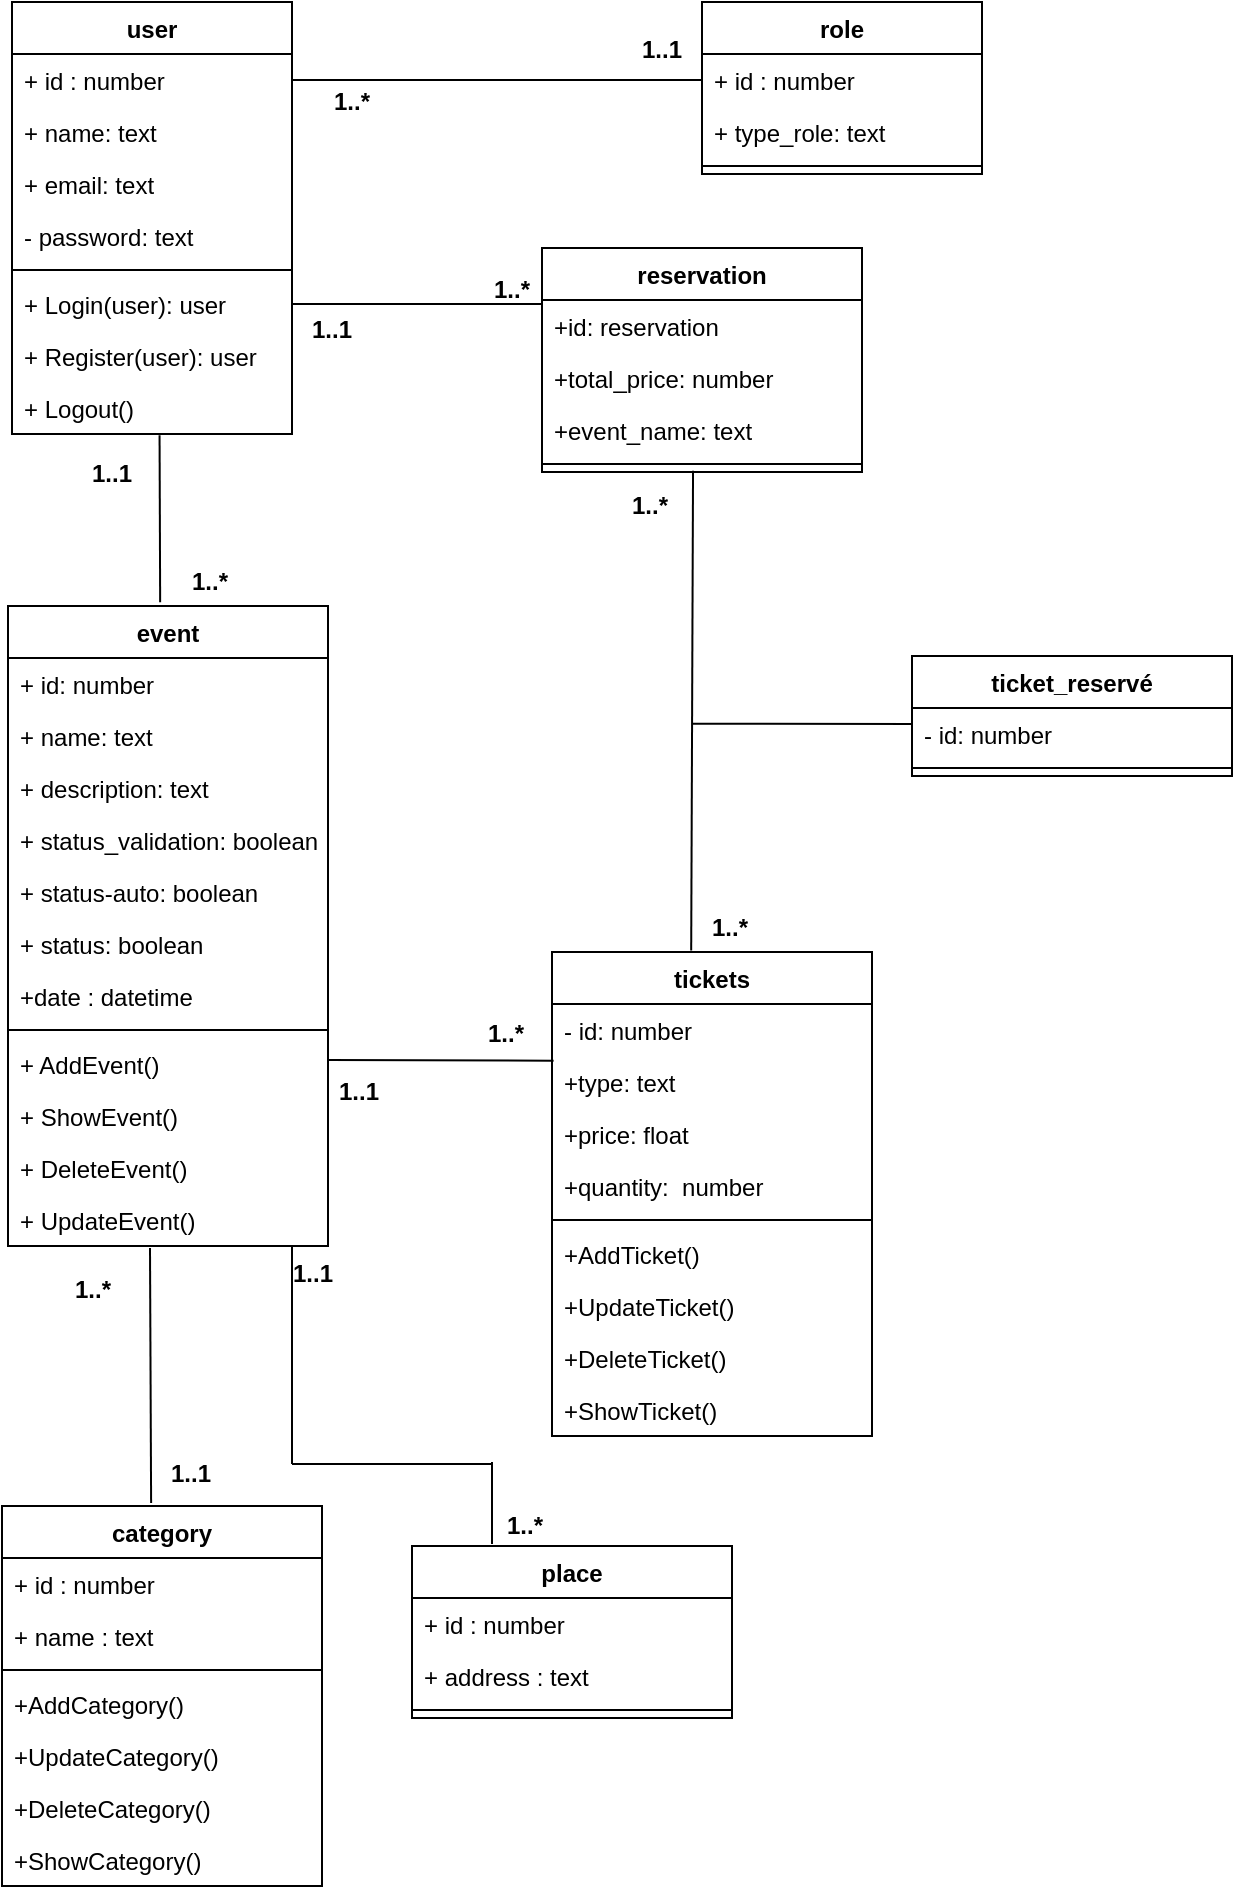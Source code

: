 <mxfile>
    <diagram id="VpF54J5Aavo5qcceC8-9" name="Class Diagram">
        <mxGraphModel dx="1256" dy="762" grid="1" gridSize="10" guides="1" tooltips="1" connect="1" arrows="1" fold="1" page="1" pageScale="1" pageWidth="850" pageHeight="1100" math="0" shadow="0">
            <root>
                <mxCell id="0"/>
                <mxCell id="1" parent="0"/>
                <mxCell id="EwHQG3oBQ-zAKv2Lu92Z-1" value="user" style="swimlane;fontStyle=1;align=center;verticalAlign=top;childLayout=stackLayout;horizontal=1;startSize=26;horizontalStack=0;resizeParent=1;resizeParentMax=0;resizeLast=0;collapsible=1;marginBottom=0;" parent="1" vertex="1">
                    <mxGeometry x="135" y="79" width="140" height="216" as="geometry"/>
                </mxCell>
                <mxCell id="EwHQG3oBQ-zAKv2Lu92Z-2" value="+ id : number" style="text;strokeColor=none;fillColor=none;align=left;verticalAlign=top;spacingLeft=4;spacingRight=4;overflow=hidden;rotatable=0;points=[[0,0.5],[1,0.5]];portConstraint=eastwest;" parent="EwHQG3oBQ-zAKv2Lu92Z-1" vertex="1">
                    <mxGeometry y="26" width="140" height="26" as="geometry"/>
                </mxCell>
                <mxCell id="EwHQG3oBQ-zAKv2Lu92Z-6" value="+ name: text" style="text;strokeColor=none;fillColor=none;align=left;verticalAlign=top;spacingLeft=4;spacingRight=4;overflow=hidden;rotatable=0;points=[[0,0.5],[1,0.5]];portConstraint=eastwest;" parent="EwHQG3oBQ-zAKv2Lu92Z-1" vertex="1">
                    <mxGeometry y="52" width="140" height="26" as="geometry"/>
                </mxCell>
                <mxCell id="EwHQG3oBQ-zAKv2Lu92Z-7" value="+ email: text" style="text;strokeColor=none;fillColor=none;align=left;verticalAlign=top;spacingLeft=4;spacingRight=4;overflow=hidden;rotatable=0;points=[[0,0.5],[1,0.5]];portConstraint=eastwest;" parent="EwHQG3oBQ-zAKv2Lu92Z-1" vertex="1">
                    <mxGeometry y="78" width="140" height="26" as="geometry"/>
                </mxCell>
                <mxCell id="EwHQG3oBQ-zAKv2Lu92Z-8" value="- password: text" style="text;strokeColor=none;fillColor=none;align=left;verticalAlign=top;spacingLeft=4;spacingRight=4;overflow=hidden;rotatable=0;points=[[0,0.5],[1,0.5]];portConstraint=eastwest;" parent="EwHQG3oBQ-zAKv2Lu92Z-1" vertex="1">
                    <mxGeometry y="104" width="140" height="26" as="geometry"/>
                </mxCell>
                <mxCell id="EwHQG3oBQ-zAKv2Lu92Z-3" value="" style="line;strokeWidth=1;fillColor=none;align=left;verticalAlign=middle;spacingTop=-1;spacingLeft=3;spacingRight=3;rotatable=0;labelPosition=right;points=[];portConstraint=eastwest;strokeColor=inherit;" parent="EwHQG3oBQ-zAKv2Lu92Z-1" vertex="1">
                    <mxGeometry y="130" width="140" height="8" as="geometry"/>
                </mxCell>
                <mxCell id="EwHQG3oBQ-zAKv2Lu92Z-4" value="+ Login(user): user" style="text;strokeColor=none;fillColor=none;align=left;verticalAlign=top;spacingLeft=4;spacingRight=4;overflow=hidden;rotatable=0;points=[[0,0.5],[1,0.5]];portConstraint=eastwest;" parent="EwHQG3oBQ-zAKv2Lu92Z-1" vertex="1">
                    <mxGeometry y="138" width="140" height="26" as="geometry"/>
                </mxCell>
                <mxCell id="EwHQG3oBQ-zAKv2Lu92Z-16" value="+ Register(user): user" style="text;strokeColor=none;fillColor=none;align=left;verticalAlign=top;spacingLeft=4;spacingRight=4;overflow=hidden;rotatable=0;points=[[0,0.5],[1,0.5]];portConstraint=eastwest;" parent="EwHQG3oBQ-zAKv2Lu92Z-1" vertex="1">
                    <mxGeometry y="164" width="140" height="26" as="geometry"/>
                </mxCell>
                <mxCell id="32" value="+ Logout()" style="text;strokeColor=none;fillColor=none;align=left;verticalAlign=top;spacingLeft=4;spacingRight=4;overflow=hidden;rotatable=0;points=[[0,0.5],[1,0.5]];portConstraint=eastwest;" vertex="1" parent="EwHQG3oBQ-zAKv2Lu92Z-1">
                    <mxGeometry y="190" width="140" height="26" as="geometry"/>
                </mxCell>
                <mxCell id="EwHQG3oBQ-zAKv2Lu92Z-17" value="role" style="swimlane;fontStyle=1;align=center;verticalAlign=top;childLayout=stackLayout;horizontal=1;startSize=26;horizontalStack=0;resizeParent=1;resizeParentMax=0;resizeLast=0;collapsible=1;marginBottom=0;" parent="1" vertex="1">
                    <mxGeometry x="480" y="79" width="140" height="86" as="geometry"/>
                </mxCell>
                <mxCell id="EwHQG3oBQ-zAKv2Lu92Z-18" value="+ id : number" style="text;strokeColor=none;fillColor=none;align=left;verticalAlign=top;spacingLeft=4;spacingRight=4;overflow=hidden;rotatable=0;points=[[0,0.5],[1,0.5]];portConstraint=eastwest;" parent="EwHQG3oBQ-zAKv2Lu92Z-17" vertex="1">
                    <mxGeometry y="26" width="140" height="26" as="geometry"/>
                </mxCell>
                <mxCell id="EwHQG3oBQ-zAKv2Lu92Z-19" value="+ type_role: text" style="text;strokeColor=none;fillColor=none;align=left;verticalAlign=top;spacingLeft=4;spacingRight=4;overflow=hidden;rotatable=0;points=[[0,0.5],[1,0.5]];portConstraint=eastwest;" parent="EwHQG3oBQ-zAKv2Lu92Z-17" vertex="1">
                    <mxGeometry y="52" width="140" height="26" as="geometry"/>
                </mxCell>
                <mxCell id="EwHQG3oBQ-zAKv2Lu92Z-22" value="" style="line;strokeWidth=1;fillColor=none;align=left;verticalAlign=middle;spacingTop=-1;spacingLeft=3;spacingRight=3;rotatable=0;labelPosition=right;points=[];portConstraint=eastwest;strokeColor=inherit;" parent="EwHQG3oBQ-zAKv2Lu92Z-17" vertex="1">
                    <mxGeometry y="78" width="140" height="8" as="geometry"/>
                </mxCell>
                <mxCell id="EwHQG3oBQ-zAKv2Lu92Z-25" value="event" style="swimlane;fontStyle=1;align=center;verticalAlign=top;childLayout=stackLayout;horizontal=1;startSize=26;horizontalStack=0;resizeParent=1;resizeParentMax=0;resizeLast=0;collapsible=1;marginBottom=0;" parent="1" vertex="1">
                    <mxGeometry x="133" y="381" width="160" height="320" as="geometry"/>
                </mxCell>
                <mxCell id="EwHQG3oBQ-zAKv2Lu92Z-26" value="+ id: number" style="text;strokeColor=none;fillColor=none;align=left;verticalAlign=top;spacingLeft=4;spacingRight=4;overflow=hidden;rotatable=0;points=[[0,0.5],[1,0.5]];portConstraint=eastwest;" parent="EwHQG3oBQ-zAKv2Lu92Z-25" vertex="1">
                    <mxGeometry y="26" width="160" height="26" as="geometry"/>
                </mxCell>
                <mxCell id="EwHQG3oBQ-zAKv2Lu92Z-31" value="+ name: text" style="text;strokeColor=none;fillColor=none;align=left;verticalAlign=top;spacingLeft=4;spacingRight=4;overflow=hidden;rotatable=0;points=[[0,0.5],[1,0.5]];portConstraint=eastwest;" parent="EwHQG3oBQ-zAKv2Lu92Z-25" vertex="1">
                    <mxGeometry y="52" width="160" height="26" as="geometry"/>
                </mxCell>
                <mxCell id="EwHQG3oBQ-zAKv2Lu92Z-33" value="+ description: text" style="text;strokeColor=none;fillColor=none;align=left;verticalAlign=top;spacingLeft=4;spacingRight=4;overflow=hidden;rotatable=0;points=[[0,0.5],[1,0.5]];portConstraint=eastwest;" parent="EwHQG3oBQ-zAKv2Lu92Z-25" vertex="1">
                    <mxGeometry y="78" width="160" height="26" as="geometry"/>
                </mxCell>
                <mxCell id="EwHQG3oBQ-zAKv2Lu92Z-34" value="+ status_validation: boolean" style="text;strokeColor=none;fillColor=none;align=left;verticalAlign=top;spacingLeft=4;spacingRight=4;overflow=hidden;rotatable=0;points=[[0,0.5],[1,0.5]];portConstraint=eastwest;" parent="EwHQG3oBQ-zAKv2Lu92Z-25" vertex="1">
                    <mxGeometry y="104" width="160" height="26" as="geometry"/>
                </mxCell>
                <mxCell id="30" value="+ status-auto: boolean" style="text;strokeColor=none;fillColor=none;align=left;verticalAlign=top;spacingLeft=4;spacingRight=4;overflow=hidden;rotatable=0;points=[[0,0.5],[1,0.5]];portConstraint=eastwest;" vertex="1" parent="EwHQG3oBQ-zAKv2Lu92Z-25">
                    <mxGeometry y="130" width="160" height="26" as="geometry"/>
                </mxCell>
                <mxCell id="43" value="+ status: boolean" style="text;strokeColor=none;fillColor=none;align=left;verticalAlign=top;spacingLeft=4;spacingRight=4;overflow=hidden;rotatable=0;points=[[0,0.5],[1,0.5]];portConstraint=eastwest;" vertex="1" parent="EwHQG3oBQ-zAKv2Lu92Z-25">
                    <mxGeometry y="156" width="160" height="26" as="geometry"/>
                </mxCell>
                <mxCell id="EwHQG3oBQ-zAKv2Lu92Z-37" value="+date : datetime" style="text;strokeColor=none;fillColor=none;align=left;verticalAlign=top;spacingLeft=4;spacingRight=4;overflow=hidden;rotatable=0;points=[[0,0.5],[1,0.5]];portConstraint=eastwest;" parent="EwHQG3oBQ-zAKv2Lu92Z-25" vertex="1">
                    <mxGeometry y="182" width="160" height="26" as="geometry"/>
                </mxCell>
                <mxCell id="EwHQG3oBQ-zAKv2Lu92Z-27" value="" style="line;strokeWidth=1;fillColor=none;align=left;verticalAlign=middle;spacingTop=-1;spacingLeft=3;spacingRight=3;rotatable=0;labelPosition=right;points=[];portConstraint=eastwest;strokeColor=inherit;" parent="EwHQG3oBQ-zAKv2Lu92Z-25" vertex="1">
                    <mxGeometry y="208" width="160" height="8" as="geometry"/>
                </mxCell>
                <mxCell id="EwHQG3oBQ-zAKv2Lu92Z-28" value="+ AddEvent()" style="text;strokeColor=none;fillColor=none;align=left;verticalAlign=top;spacingLeft=4;spacingRight=4;overflow=hidden;rotatable=0;points=[[0,0.5],[1,0.5]];portConstraint=eastwest;" parent="EwHQG3oBQ-zAKv2Lu92Z-25" vertex="1">
                    <mxGeometry y="216" width="160" height="26" as="geometry"/>
                </mxCell>
                <mxCell id="EwHQG3oBQ-zAKv2Lu92Z-38" value="+ ShowEvent()" style="text;strokeColor=none;fillColor=none;align=left;verticalAlign=top;spacingLeft=4;spacingRight=4;overflow=hidden;rotatable=0;points=[[0,0.5],[1,0.5]];portConstraint=eastwest;" parent="EwHQG3oBQ-zAKv2Lu92Z-25" vertex="1">
                    <mxGeometry y="242" width="160" height="26" as="geometry"/>
                </mxCell>
                <mxCell id="EwHQG3oBQ-zAKv2Lu92Z-39" value="+ DeleteEvent()" style="text;strokeColor=none;fillColor=none;align=left;verticalAlign=top;spacingLeft=4;spacingRight=4;overflow=hidden;rotatable=0;points=[[0,0.5],[1,0.5]];portConstraint=eastwest;" parent="EwHQG3oBQ-zAKv2Lu92Z-25" vertex="1">
                    <mxGeometry y="268" width="160" height="26" as="geometry"/>
                </mxCell>
                <mxCell id="EwHQG3oBQ-zAKv2Lu92Z-40" value="+ UpdateEvent()" style="text;strokeColor=none;fillColor=none;align=left;verticalAlign=top;spacingLeft=4;spacingRight=4;overflow=hidden;rotatable=0;points=[[0,0.5],[1,0.5]];portConstraint=eastwest;" parent="EwHQG3oBQ-zAKv2Lu92Z-25" vertex="1">
                    <mxGeometry y="294" width="160" height="26" as="geometry"/>
                </mxCell>
                <mxCell id="EwHQG3oBQ-zAKv2Lu92Z-41" value="ticket_reservé" style="swimlane;fontStyle=1;align=center;verticalAlign=top;childLayout=stackLayout;horizontal=1;startSize=26;horizontalStack=0;resizeParent=1;resizeParentMax=0;resizeLast=0;collapsible=1;marginBottom=0;" parent="1" vertex="1">
                    <mxGeometry x="585" y="406" width="160" height="60" as="geometry"/>
                </mxCell>
                <mxCell id="EwHQG3oBQ-zAKv2Lu92Z-42" value="- id: number" style="text;strokeColor=none;fillColor=none;align=left;verticalAlign=top;spacingLeft=4;spacingRight=4;overflow=hidden;rotatable=0;points=[[0,0.5],[1,0.5]];portConstraint=eastwest;" parent="EwHQG3oBQ-zAKv2Lu92Z-41" vertex="1">
                    <mxGeometry y="26" width="160" height="26" as="geometry"/>
                </mxCell>
                <mxCell id="28" value="" style="endArrow=none;html=1;exitX=1;exitY=0.5;exitDx=0;exitDy=0;" edge="1" parent="EwHQG3oBQ-zAKv2Lu92Z-41">
                    <mxGeometry width="50" height="50" relative="1" as="geometry">
                        <mxPoint x="-110" y="33.82" as="sourcePoint"/>
                        <mxPoint y="34" as="targetPoint"/>
                    </mxGeometry>
                </mxCell>
                <mxCell id="EwHQG3oBQ-zAKv2Lu92Z-43" value="" style="line;strokeWidth=1;fillColor=none;align=left;verticalAlign=middle;spacingTop=-1;spacingLeft=3;spacingRight=3;rotatable=0;labelPosition=right;points=[];portConstraint=eastwest;strokeColor=inherit;" parent="EwHQG3oBQ-zAKv2Lu92Z-41" vertex="1">
                    <mxGeometry y="52" width="160" height="8" as="geometry"/>
                </mxCell>
                <mxCell id="EwHQG3oBQ-zAKv2Lu92Z-59" value="" style="endArrow=none;html=1;exitX=0.363;exitY=-0.007;exitDx=0;exitDy=0;exitPerimeter=0;entryX=0.527;entryY=1.026;entryDx=0;entryDy=0;entryPerimeter=0;" parent="1" edge="1" target="32">
                    <mxGeometry width="50" height="50" relative="1" as="geometry">
                        <mxPoint x="209.08" y="379.124" as="sourcePoint"/>
                        <mxPoint x="209" y="299" as="targetPoint"/>
                    </mxGeometry>
                </mxCell>
                <mxCell id="EwHQG3oBQ-zAKv2Lu92Z-60" value="" style="endArrow=none;html=1;exitX=1;exitY=0.5;exitDx=0;exitDy=0;entryX=0;entryY=0.5;entryDx=0;entryDy=0;" parent="1" source="EwHQG3oBQ-zAKv2Lu92Z-2" target="EwHQG3oBQ-zAKv2Lu92Z-18" edge="1">
                    <mxGeometry width="50" height="50" relative="1" as="geometry">
                        <mxPoint x="345" y="169" as="sourcePoint"/>
                        <mxPoint x="395" y="119" as="targetPoint"/>
                    </mxGeometry>
                </mxCell>
                <mxCell id="EwHQG3oBQ-zAKv2Lu92Z-63" value="category" style="swimlane;fontStyle=1;align=center;verticalAlign=top;childLayout=stackLayout;horizontal=1;startSize=26;horizontalStack=0;resizeParent=1;resizeParentMax=0;resizeLast=0;collapsible=1;marginBottom=0;" parent="1" vertex="1">
                    <mxGeometry x="130" y="831" width="160" height="190" as="geometry"/>
                </mxCell>
                <mxCell id="EwHQG3oBQ-zAKv2Lu92Z-64" value="+ id : number" style="text;strokeColor=none;fillColor=none;align=left;verticalAlign=top;spacingLeft=4;spacingRight=4;overflow=hidden;rotatable=0;points=[[0,0.5],[1,0.5]];portConstraint=eastwest;" parent="EwHQG3oBQ-zAKv2Lu92Z-63" vertex="1">
                    <mxGeometry y="26" width="160" height="26" as="geometry"/>
                </mxCell>
                <mxCell id="EwHQG3oBQ-zAKv2Lu92Z-67" value="+ name : text" style="text;strokeColor=none;fillColor=none;align=left;verticalAlign=top;spacingLeft=4;spacingRight=4;overflow=hidden;rotatable=0;points=[[0,0.5],[1,0.5]];portConstraint=eastwest;" parent="EwHQG3oBQ-zAKv2Lu92Z-63" vertex="1">
                    <mxGeometry y="52" width="160" height="26" as="geometry"/>
                </mxCell>
                <mxCell id="EwHQG3oBQ-zAKv2Lu92Z-65" value="" style="line;strokeWidth=1;fillColor=none;align=left;verticalAlign=middle;spacingTop=-1;spacingLeft=3;spacingRight=3;rotatable=0;labelPosition=right;points=[];portConstraint=eastwest;strokeColor=inherit;" parent="EwHQG3oBQ-zAKv2Lu92Z-63" vertex="1">
                    <mxGeometry y="78" width="160" height="8" as="geometry"/>
                </mxCell>
                <mxCell id="EwHQG3oBQ-zAKv2Lu92Z-66" value="+AddCategory()" style="text;strokeColor=none;fillColor=none;align=left;verticalAlign=top;spacingLeft=4;spacingRight=4;overflow=hidden;rotatable=0;points=[[0,0.5],[1,0.5]];portConstraint=eastwest;" parent="EwHQG3oBQ-zAKv2Lu92Z-63" vertex="1">
                    <mxGeometry y="86" width="160" height="26" as="geometry"/>
                </mxCell>
                <mxCell id="EwHQG3oBQ-zAKv2Lu92Z-75" value="+UpdateCategory()" style="text;strokeColor=none;fillColor=none;align=left;verticalAlign=top;spacingLeft=4;spacingRight=4;overflow=hidden;rotatable=0;points=[[0,0.5],[1,0.5]];portConstraint=eastwest;" parent="EwHQG3oBQ-zAKv2Lu92Z-63" vertex="1">
                    <mxGeometry y="112" width="160" height="26" as="geometry"/>
                </mxCell>
                <mxCell id="EwHQG3oBQ-zAKv2Lu92Z-76" value="+DeleteCategory()" style="text;strokeColor=none;fillColor=none;align=left;verticalAlign=top;spacingLeft=4;spacingRight=4;overflow=hidden;rotatable=0;points=[[0,0.5],[1,0.5]];portConstraint=eastwest;" parent="EwHQG3oBQ-zAKv2Lu92Z-63" vertex="1">
                    <mxGeometry y="138" width="160" height="26" as="geometry"/>
                </mxCell>
                <mxCell id="EwHQG3oBQ-zAKv2Lu92Z-77" value="+ShowCategory()" style="text;strokeColor=none;fillColor=none;align=left;verticalAlign=top;spacingLeft=4;spacingRight=4;overflow=hidden;rotatable=0;points=[[0,0.5],[1,0.5]];portConstraint=eastwest;" parent="EwHQG3oBQ-zAKv2Lu92Z-63" vertex="1">
                    <mxGeometry y="164" width="160" height="26" as="geometry"/>
                </mxCell>
                <mxCell id="EwHQG3oBQ-zAKv2Lu92Z-68" value="place" style="swimlane;fontStyle=1;align=center;verticalAlign=top;childLayout=stackLayout;horizontal=1;startSize=26;horizontalStack=0;resizeParent=1;resizeParentMax=0;resizeLast=0;collapsible=1;marginBottom=0;" parent="1" vertex="1">
                    <mxGeometry x="335" y="851" width="160" height="86" as="geometry"/>
                </mxCell>
                <mxCell id="EwHQG3oBQ-zAKv2Lu92Z-69" value="+ id : number" style="text;strokeColor=none;fillColor=none;align=left;verticalAlign=top;spacingLeft=4;spacingRight=4;overflow=hidden;rotatable=0;points=[[0,0.5],[1,0.5]];portConstraint=eastwest;" parent="EwHQG3oBQ-zAKv2Lu92Z-68" vertex="1">
                    <mxGeometry y="26" width="160" height="26" as="geometry"/>
                </mxCell>
                <mxCell id="EwHQG3oBQ-zAKv2Lu92Z-70" value="+ address : text" style="text;strokeColor=none;fillColor=none;align=left;verticalAlign=top;spacingLeft=4;spacingRight=4;overflow=hidden;rotatable=0;points=[[0,0.5],[1,0.5]];portConstraint=eastwest;" parent="EwHQG3oBQ-zAKv2Lu92Z-68" vertex="1">
                    <mxGeometry y="52" width="160" height="26" as="geometry"/>
                </mxCell>
                <mxCell id="EwHQG3oBQ-zAKv2Lu92Z-71" value="" style="line;strokeWidth=1;fillColor=none;align=left;verticalAlign=middle;spacingTop=-1;spacingLeft=3;spacingRight=3;rotatable=0;labelPosition=right;points=[];portConstraint=eastwest;strokeColor=inherit;" parent="EwHQG3oBQ-zAKv2Lu92Z-68" vertex="1">
                    <mxGeometry y="78" width="160" height="8" as="geometry"/>
                </mxCell>
                <mxCell id="EwHQG3oBQ-zAKv2Lu92Z-74" value="" style="endArrow=none;html=1;exitX=0.466;exitY=-0.008;exitDx=0;exitDy=0;exitPerimeter=0;" parent="1" edge="1">
                    <mxGeometry width="50" height="50" relative="1" as="geometry">
                        <mxPoint x="204.56" y="829.48" as="sourcePoint"/>
                        <mxPoint x="204" y="702" as="targetPoint"/>
                    </mxGeometry>
                </mxCell>
                <mxCell id="EwHQG3oBQ-zAKv2Lu92Z-78" value="reservation" style="swimlane;fontStyle=1;align=center;verticalAlign=top;childLayout=stackLayout;horizontal=1;startSize=26;horizontalStack=0;resizeParent=1;resizeParentMax=0;resizeLast=0;collapsible=1;marginBottom=0;" parent="1" vertex="1">
                    <mxGeometry x="400" y="202" width="160" height="112" as="geometry"/>
                </mxCell>
                <mxCell id="EwHQG3oBQ-zAKv2Lu92Z-79" value="+id: reservation" style="text;strokeColor=none;fillColor=none;align=left;verticalAlign=top;spacingLeft=4;spacingRight=4;overflow=hidden;rotatable=0;points=[[0,0.5],[1,0.5]];portConstraint=eastwest;" parent="EwHQG3oBQ-zAKv2Lu92Z-78" vertex="1">
                    <mxGeometry y="26" width="160" height="26" as="geometry"/>
                </mxCell>
                <mxCell id="18" value="+total_price: number" style="text;strokeColor=none;fillColor=none;align=left;verticalAlign=top;spacingLeft=4;spacingRight=4;overflow=hidden;rotatable=0;points=[[0,0.5],[1,0.5]];portConstraint=eastwest;" vertex="1" parent="EwHQG3oBQ-zAKv2Lu92Z-78">
                    <mxGeometry y="52" width="160" height="26" as="geometry"/>
                </mxCell>
                <mxCell id="20" value="+event_name: text" style="text;strokeColor=none;fillColor=none;align=left;verticalAlign=top;spacingLeft=4;spacingRight=4;overflow=hidden;rotatable=0;points=[[0,0.5],[1,0.5]];portConstraint=eastwest;" vertex="1" parent="EwHQG3oBQ-zAKv2Lu92Z-78">
                    <mxGeometry y="78" width="160" height="26" as="geometry"/>
                </mxCell>
                <mxCell id="EwHQG3oBQ-zAKv2Lu92Z-80" value="" style="line;strokeWidth=1;fillColor=none;align=left;verticalAlign=middle;spacingTop=-1;spacingLeft=3;spacingRight=3;rotatable=0;labelPosition=right;points=[];portConstraint=eastwest;strokeColor=inherit;" parent="EwHQG3oBQ-zAKv2Lu92Z-78" vertex="1">
                    <mxGeometry y="104" width="160" height="8" as="geometry"/>
                </mxCell>
                <mxCell id="11" value="1..1" style="text;align=center;fontStyle=1;verticalAlign=middle;spacingLeft=3;spacingRight=3;strokeColor=none;rotatable=0;points=[[0,0.5],[1,0.5]];portConstraint=eastwest;" vertex="1" parent="1">
                    <mxGeometry x="420" y="89" width="80" height="26" as="geometry"/>
                </mxCell>
                <mxCell id="12" value="1..*" style="text;align=center;fontStyle=1;verticalAlign=middle;spacingLeft=3;spacingRight=3;strokeColor=none;rotatable=0;points=[[0,0.5],[1,0.5]];portConstraint=eastwest;" vertex="1" parent="1">
                    <mxGeometry x="265" y="115" width="80" height="26" as="geometry"/>
                </mxCell>
                <mxCell id="13" value="1..*" style="text;align=center;fontStyle=1;verticalAlign=middle;spacingLeft=3;spacingRight=3;strokeColor=none;rotatable=0;points=[[0,0.5],[1,0.5]];portConstraint=eastwest;" vertex="1" parent="1">
                    <mxGeometry x="194" y="355" width="80" height="26" as="geometry"/>
                </mxCell>
                <mxCell id="14" value="1..1" style="text;align=center;fontStyle=1;verticalAlign=middle;spacingLeft=3;spacingRight=3;strokeColor=none;rotatable=0;points=[[0,0.5],[1,0.5]];portConstraint=eastwest;" vertex="1" parent="1">
                    <mxGeometry x="145" y="301" width="80" height="26" as="geometry"/>
                </mxCell>
                <mxCell id="15" value="" style="endArrow=none;html=1;entryX=1;entryY=0.5;entryDx=0;entryDy=0;exitX=0;exitY=0.25;exitDx=0;exitDy=0;" edge="1" parent="1" source="EwHQG3oBQ-zAKv2Lu92Z-78" target="EwHQG3oBQ-zAKv2Lu92Z-4">
                    <mxGeometry width="50" height="50" relative="1" as="geometry">
                        <mxPoint x="395" y="229" as="sourcePoint"/>
                        <mxPoint x="295.02" y="219.002" as="targetPoint"/>
                    </mxGeometry>
                </mxCell>
                <mxCell id="16" value="1..*" style="text;align=center;fontStyle=1;verticalAlign=middle;spacingLeft=3;spacingRight=3;strokeColor=none;rotatable=0;points=[[0,0.5],[1,0.5]];portConstraint=eastwest;" vertex="1" parent="1">
                    <mxGeometry x="345" y="209" width="80" height="26" as="geometry"/>
                </mxCell>
                <mxCell id="17" value="1..1" style="text;align=center;fontStyle=1;verticalAlign=middle;spacingLeft=3;spacingRight=3;strokeColor=none;rotatable=0;points=[[0,0.5],[1,0.5]];portConstraint=eastwest;" vertex="1" parent="1">
                    <mxGeometry x="255" y="229" width="80" height="26" as="geometry"/>
                </mxCell>
                <mxCell id="EwHQG3oBQ-zAKv2Lu92Z-50" value="tickets" style="swimlane;fontStyle=1;align=center;verticalAlign=top;childLayout=stackLayout;horizontal=1;startSize=26;horizontalStack=0;resizeParent=1;resizeParentMax=0;resizeLast=0;collapsible=1;marginBottom=0;" parent="1" vertex="1">
                    <mxGeometry x="405" y="554" width="160" height="242" as="geometry"/>
                </mxCell>
                <mxCell id="EwHQG3oBQ-zAKv2Lu92Z-51" value="- id: number" style="text;strokeColor=none;fillColor=none;align=left;verticalAlign=top;spacingLeft=4;spacingRight=4;overflow=hidden;rotatable=0;points=[[0,0.5],[1,0.5]];portConstraint=eastwest;" parent="EwHQG3oBQ-zAKv2Lu92Z-50" vertex="1">
                    <mxGeometry y="26" width="160" height="26" as="geometry"/>
                </mxCell>
                <mxCell id="EwHQG3oBQ-zAKv2Lu92Z-52" value="+type: text" style="text;strokeColor=none;fillColor=none;align=left;verticalAlign=top;spacingLeft=4;spacingRight=4;overflow=hidden;rotatable=0;points=[[0,0.5],[1,0.5]];portConstraint=eastwest;" parent="EwHQG3oBQ-zAKv2Lu92Z-50" vertex="1">
                    <mxGeometry y="52" width="160" height="26" as="geometry"/>
                </mxCell>
                <mxCell id="EwHQG3oBQ-zAKv2Lu92Z-57" value="+price: float" style="text;strokeColor=none;fillColor=none;align=left;verticalAlign=top;spacingLeft=4;spacingRight=4;overflow=hidden;rotatable=0;points=[[0,0.5],[1,0.5]];portConstraint=eastwest;" parent="EwHQG3oBQ-zAKv2Lu92Z-50" vertex="1">
                    <mxGeometry y="78" width="160" height="26" as="geometry"/>
                </mxCell>
                <mxCell id="3" value="+quantity:  number" style="text;strokeColor=none;fillColor=none;align=left;verticalAlign=top;spacingLeft=4;spacingRight=4;overflow=hidden;rotatable=0;points=[[0,0.5],[1,0.5]];portConstraint=eastwest;" vertex="1" parent="EwHQG3oBQ-zAKv2Lu92Z-50">
                    <mxGeometry y="104" width="160" height="26" as="geometry"/>
                </mxCell>
                <mxCell id="EwHQG3oBQ-zAKv2Lu92Z-53" value="" style="line;strokeWidth=1;fillColor=none;align=left;verticalAlign=middle;spacingTop=-1;spacingLeft=3;spacingRight=3;rotatable=0;labelPosition=right;points=[];portConstraint=eastwest;strokeColor=inherit;fontStyle=1" parent="EwHQG3oBQ-zAKv2Lu92Z-50" vertex="1">
                    <mxGeometry y="130" width="160" height="8" as="geometry"/>
                </mxCell>
                <mxCell id="35" value="+AddTicket()" style="text;strokeColor=none;fillColor=none;align=left;verticalAlign=top;spacingLeft=4;spacingRight=4;overflow=hidden;rotatable=0;points=[[0,0.5],[1,0.5]];portConstraint=eastwest;" vertex="1" parent="EwHQG3oBQ-zAKv2Lu92Z-50">
                    <mxGeometry y="138" width="160" height="26" as="geometry"/>
                </mxCell>
                <mxCell id="36" value="+UpdateTicket()" style="text;strokeColor=none;fillColor=none;align=left;verticalAlign=top;spacingLeft=4;spacingRight=4;overflow=hidden;rotatable=0;points=[[0,0.5],[1,0.5]];portConstraint=eastwest;" vertex="1" parent="EwHQG3oBQ-zAKv2Lu92Z-50">
                    <mxGeometry y="164" width="160" height="26" as="geometry"/>
                </mxCell>
                <mxCell id="37" value="+DeleteTicket()" style="text;strokeColor=none;fillColor=none;align=left;verticalAlign=top;spacingLeft=4;spacingRight=4;overflow=hidden;rotatable=0;points=[[0,0.5],[1,0.5]];portConstraint=eastwest;" vertex="1" parent="EwHQG3oBQ-zAKv2Lu92Z-50">
                    <mxGeometry y="190" width="160" height="26" as="geometry"/>
                </mxCell>
                <mxCell id="38" value="+ShowTicket()" style="text;strokeColor=none;fillColor=none;align=left;verticalAlign=top;spacingLeft=4;spacingRight=4;overflow=hidden;rotatable=0;points=[[0,0.5],[1,0.5]];portConstraint=eastwest;" vertex="1" parent="EwHQG3oBQ-zAKv2Lu92Z-50">
                    <mxGeometry y="216" width="160" height="26" as="geometry"/>
                </mxCell>
                <mxCell id="8" value="" style="endArrow=none;html=1;exitX=0.25;exitY=-0.077;exitDx=0;exitDy=0;exitPerimeter=0;entryX=0.005;entryY=0.09;entryDx=0;entryDy=0;entryPerimeter=0;" edge="1" parent="1" source="10" target="EwHQG3oBQ-zAKv2Lu92Z-52">
                    <mxGeometry width="50" height="50" relative="1" as="geometry">
                        <mxPoint x="325.0" y="635.464" as="sourcePoint"/>
                        <mxPoint x="475" y="606" as="targetPoint"/>
                    </mxGeometry>
                </mxCell>
                <mxCell id="9" value="1..*" style="text;align=center;fontStyle=1;verticalAlign=middle;spacingLeft=3;spacingRight=3;strokeColor=none;rotatable=0;points=[[0,0.5],[1,0.5]];portConstraint=eastwest;" vertex="1" parent="1">
                    <mxGeometry x="342" y="581" width="80" height="26" as="geometry"/>
                </mxCell>
                <mxCell id="10" value="1..1" style="text;align=center;fontStyle=1;verticalAlign=middle;spacingLeft=3;spacingRight=3;strokeColor=none;rotatable=0;points=[[0,0.5],[1,0.5]];portConstraint=eastwest;" vertex="1" parent="1">
                    <mxGeometry x="278" y="610" width="61" height="26" as="geometry"/>
                </mxCell>
                <mxCell id="24" value="" style="endArrow=none;html=1;entryX=0.472;entryY=0.915;entryDx=0;entryDy=0;entryPerimeter=0;exitX=0.435;exitY=-0.003;exitDx=0;exitDy=0;exitPerimeter=0;" edge="1" parent="1" source="EwHQG3oBQ-zAKv2Lu92Z-50" target="EwHQG3oBQ-zAKv2Lu92Z-80">
                    <mxGeometry width="50" height="50" relative="1" as="geometry">
                        <mxPoint x="473" y="409" as="sourcePoint"/>
                        <mxPoint x="475" y="319" as="targetPoint"/>
                    </mxGeometry>
                </mxCell>
                <mxCell id="27" value="1..*" style="text;align=center;fontStyle=1;verticalAlign=middle;spacingLeft=3;spacingRight=3;strokeColor=none;rotatable=0;points=[[0,0.5],[1,0.5]];portConstraint=eastwest;" vertex="1" parent="1">
                    <mxGeometry x="414" y="317" width="80" height="26" as="geometry"/>
                </mxCell>
                <mxCell id="29" value="1..*" style="text;align=center;fontStyle=1;verticalAlign=middle;spacingLeft=3;spacingRight=3;strokeColor=none;rotatable=0;points=[[0,0.5],[1,0.5]];portConstraint=eastwest;" vertex="1" parent="1">
                    <mxGeometry x="454" y="528" width="80" height="26" as="geometry"/>
                </mxCell>
                <mxCell id="39" value="" style="endArrow=none;html=1;" edge="1" parent="1">
                    <mxGeometry width="50" height="50" relative="1" as="geometry">
                        <mxPoint x="275" y="810" as="sourcePoint"/>
                        <mxPoint x="275" y="701" as="targetPoint"/>
                    </mxGeometry>
                </mxCell>
                <mxCell id="40" value="" style="endArrow=none;html=1;" edge="1" parent="1">
                    <mxGeometry width="50" height="50" relative="1" as="geometry">
                        <mxPoint x="375" y="810" as="sourcePoint"/>
                        <mxPoint x="275" y="810" as="targetPoint"/>
                    </mxGeometry>
                </mxCell>
                <mxCell id="41" value="" style="endArrow=none;html=1;" edge="1" parent="1">
                    <mxGeometry width="50" height="50" relative="1" as="geometry">
                        <mxPoint x="375" y="850" as="sourcePoint"/>
                        <mxPoint x="375" y="809" as="targetPoint"/>
                    </mxGeometry>
                </mxCell>
                <mxCell id="44" value="1..*" style="text;align=center;fontStyle=1;verticalAlign=middle;spacingLeft=3;spacingRight=3;strokeColor=none;rotatable=0;points=[[0,0.5],[1,0.5]];portConstraint=eastwest;" vertex="1" parent="1">
                    <mxGeometry x="145" y="709" width="61" height="26" as="geometry"/>
                </mxCell>
                <mxCell id="45" value="1..1" style="text;align=center;fontStyle=1;verticalAlign=middle;spacingLeft=3;spacingRight=3;strokeColor=none;rotatable=0;points=[[0,0.5],[1,0.5]];portConstraint=eastwest;" vertex="1" parent="1">
                    <mxGeometry x="194" y="801" width="61" height="26" as="geometry"/>
                </mxCell>
                <mxCell id="47" value="1..*" style="text;align=center;fontStyle=1;verticalAlign=middle;spacingLeft=3;spacingRight=3;strokeColor=none;rotatable=0;points=[[0,0.5],[1,0.5]];portConstraint=eastwest;" vertex="1" parent="1">
                    <mxGeometry x="361" y="827" width="61" height="26" as="geometry"/>
                </mxCell>
                <mxCell id="48" value="1..1" style="text;align=center;fontStyle=1;verticalAlign=middle;spacingLeft=3;spacingRight=3;strokeColor=none;rotatable=0;points=[[0,0.5],[1,0.5]];portConstraint=eastwest;" vertex="1" parent="1">
                    <mxGeometry x="255" y="701" width="61" height="26" as="geometry"/>
                </mxCell>
            </root>
        </mxGraphModel>
    </diagram>
    <diagram id="XQHi1Loipg2IVpIeasyf" name="Use Case diagram">
        <mxGraphModel dx="1063" dy="645" grid="1" gridSize="10" guides="1" tooltips="1" connect="1" arrows="1" fold="1" page="1" pageScale="1" pageWidth="850" pageHeight="1100" math="0" shadow="0">
            <root>
                <mxCell id="0"/>
                <mxCell id="1" parent="0"/>
                <mxCell id="yYKdTcPuOQ__xJRFX58y-1" value="Evento" style="shape=umlFrame;whiteSpace=wrap;html=1;" vertex="1" parent="1">
                    <mxGeometry x="175" y="50" width="500" height="1040" as="geometry"/>
                </mxCell>
                <mxCell id="yYKdTcPuOQ__xJRFX58y-2" value="Creation de compte" style="ellipse;whiteSpace=wrap;html=1;" vertex="1" parent="1">
                    <mxGeometry x="260" y="50" width="140" height="40" as="geometry"/>
                </mxCell>
                <mxCell id="yYKdTcPuOQ__xJRFX58y-3" value="Consulter les evenements disponible" style="ellipse;whiteSpace=wrap;html=1;" vertex="1" parent="1">
                    <mxGeometry x="260" y="100" width="140" height="40" as="geometry"/>
                </mxCell>
                <mxCell id="yYKdTcPuOQ__xJRFX58y-4" value="Filtrer les evenements par catégorie" style="ellipse;whiteSpace=wrap;html=1;" vertex="1" parent="1">
                    <mxGeometry x="262" y="146" width="140" height="40" as="geometry"/>
                </mxCell>
                <mxCell id="yYKdTcPuOQ__xJRFX58y-5" value="Faire des recherche par titre" style="ellipse;whiteSpace=wrap;html=1;" vertex="1" parent="1">
                    <mxGeometry x="261" y="188" width="140" height="50" as="geometry"/>
                </mxCell>
                <mxCell id="yYKdTcPuOQ__xJRFX58y-6" value="Voir les details d'un evenement" style="ellipse;whiteSpace=wrap;html=1;" vertex="1" parent="1">
                    <mxGeometry x="260" y="245" width="140" height="40" as="geometry"/>
                </mxCell>
                <mxCell id="yYKdTcPuOQ__xJRFX58y-7" value="Reserver une place pour l'evenement" style="ellipse;whiteSpace=wrap;html=1;" vertex="1" parent="1">
                    <mxGeometry x="255" y="288" width="145" height="48" as="geometry"/>
                </mxCell>
                <mxCell id="yYKdTcPuOQ__xJRFX58y-8" value="Generer un ticket après la validation de ma reservation" style="ellipse;whiteSpace=wrap;html=1;" vertex="1" parent="1">
                    <mxGeometry x="245.5" y="339" width="161" height="44" as="geometry"/>
                </mxCell>
                <mxCell id="yYKdTcPuOQ__xJRFX58y-9" value="Utilisateur" style="shape=umlActor;verticalLabelPosition=bottom;verticalAlign=top;html=1;" vertex="1" parent="1">
                    <mxGeometry x="50" y="186" width="30" height="60" as="geometry"/>
                </mxCell>
                <mxCell id="yYKdTcPuOQ__xJRFX58y-10" value="" style="endArrow=none;html=1;entryX=0;entryY=0.5;entryDx=0;entryDy=0;" edge="1" parent="1" target="yYKdTcPuOQ__xJRFX58y-3">
                    <mxGeometry width="50" height="50" relative="1" as="geometry">
                        <mxPoint x="90" y="220" as="sourcePoint"/>
                        <mxPoint x="140" y="170" as="targetPoint"/>
                    </mxGeometry>
                </mxCell>
                <mxCell id="yYKdTcPuOQ__xJRFX58y-11" value="" style="endArrow=none;html=1;entryX=0;entryY=0.5;entryDx=0;entryDy=0;" edge="1" parent="1" target="yYKdTcPuOQ__xJRFX58y-4">
                    <mxGeometry width="50" height="50" relative="1" as="geometry">
                        <mxPoint x="90" y="220" as="sourcePoint"/>
                        <mxPoint x="270" y="130.0" as="targetPoint"/>
                    </mxGeometry>
                </mxCell>
                <mxCell id="yYKdTcPuOQ__xJRFX58y-12" value="" style="endArrow=none;html=1;entryX=0;entryY=0.5;entryDx=0;entryDy=0;" edge="1" parent="1" target="yYKdTcPuOQ__xJRFX58y-5">
                    <mxGeometry width="50" height="50" relative="1" as="geometry">
                        <mxPoint x="90" y="220" as="sourcePoint"/>
                        <mxPoint x="272" y="176.0" as="targetPoint"/>
                    </mxGeometry>
                </mxCell>
                <mxCell id="yYKdTcPuOQ__xJRFX58y-13" value="" style="endArrow=none;html=1;entryX=0;entryY=0.5;entryDx=0;entryDy=0;" edge="1" parent="1" target="yYKdTcPuOQ__xJRFX58y-6">
                    <mxGeometry width="50" height="50" relative="1" as="geometry">
                        <mxPoint x="90" y="220" as="sourcePoint"/>
                        <mxPoint x="271" y="223" as="targetPoint"/>
                    </mxGeometry>
                </mxCell>
                <mxCell id="yYKdTcPuOQ__xJRFX58y-14" value="" style="endArrow=none;html=1;entryX=0;entryY=0.5;entryDx=0;entryDy=0;" edge="1" parent="1" target="yYKdTcPuOQ__xJRFX58y-7">
                    <mxGeometry width="50" height="50" relative="1" as="geometry">
                        <mxPoint x="90" y="220" as="sourcePoint"/>
                        <mxPoint x="270" y="275" as="targetPoint"/>
                    </mxGeometry>
                </mxCell>
                <mxCell id="yYKdTcPuOQ__xJRFX58y-15" value="" style="endArrow=none;html=1;entryX=0;entryY=0.5;entryDx=0;entryDy=0;" edge="1" parent="1">
                    <mxGeometry width="50" height="50" relative="1" as="geometry">
                        <mxPoint x="90" y="220" as="sourcePoint"/>
                        <mxPoint x="245.0" y="358" as="targetPoint"/>
                    </mxGeometry>
                </mxCell>
                <mxCell id="yYKdTcPuOQ__xJRFX58y-16" value="Créer un evenement" style="ellipse;whiteSpace=wrap;html=1;" vertex="1" parent="1">
                    <mxGeometry x="260" y="420" width="140" height="40" as="geometry"/>
                </mxCell>
                <mxCell id="yYKdTcPuOQ__xJRFX58y-17" value="Modifier un evenement" style="ellipse;whiteSpace=wrap;html=1;" vertex="1" parent="1">
                    <mxGeometry x="261" y="463" width="140" height="40" as="geometry"/>
                </mxCell>
                <mxCell id="yYKdTcPuOQ__xJRFX58y-18" value="Supprimer un evenement" style="ellipse;whiteSpace=wrap;html=1;" vertex="1" parent="1">
                    <mxGeometry x="262" y="507" width="140" height="40" as="geometry"/>
                </mxCell>
                <mxCell id="yYKdTcPuOQ__xJRFX58y-19" value="Voir mes evenements" style="ellipse;whiteSpace=wrap;html=1;" vertex="1" parent="1">
                    <mxGeometry x="262.5" y="551" width="140" height="40" as="geometry"/>
                </mxCell>
                <mxCell id="yYKdTcPuOQ__xJRFX58y-20" value="Voir les statistiques de reservation" style="ellipse;whiteSpace=wrap;html=1;" vertex="1" parent="1">
                    <mxGeometry x="260.5" y="644" width="140" height="40" as="geometry"/>
                </mxCell>
                <mxCell id="yYKdTcPuOQ__xJRFX58y-21" value="Choisir une acceptation automatique ou la validation&amp;nbsp;" style="ellipse;whiteSpace=wrap;html=1;" vertex="1" parent="1">
                    <mxGeometry x="256.5" y="690" width="154.5" height="59" as="geometry"/>
                </mxCell>
                <mxCell id="yYKdTcPuOQ__xJRFX58y-22" value="Orgasinateur" style="shape=umlActor;verticalLabelPosition=bottom;verticalAlign=top;html=1;" vertex="1" parent="1">
                    <mxGeometry x="50" y="515" width="30" height="60" as="geometry"/>
                </mxCell>
                <mxCell id="yYKdTcPuOQ__xJRFX58y-23" value="Gérer les utilisateurs en restricton leur access" style="ellipse;whiteSpace=wrap;html=1;" vertex="1" parent="1">
                    <mxGeometry x="254" y="781" width="149" height="51" as="geometry"/>
                </mxCell>
                <mxCell id="yYKdTcPuOQ__xJRFX58y-24" value="valider les événements créés par les organisateurs" style="ellipse;whiteSpace=wrap;html=1;" vertex="1" parent="1">
                    <mxGeometry x="255.5" y="837" width="149.5" height="60" as="geometry"/>
                </mxCell>
                <mxCell id="yYKdTcPuOQ__xJRFX58y-25" value="Voir les statistiques" style="ellipse;whiteSpace=wrap;html=1;" vertex="1" parent="1">
                    <mxGeometry x="261" y="903" width="140" height="40" as="geometry"/>
                </mxCell>
                <mxCell id="yYKdTcPuOQ__xJRFX58y-26" value="Ajouter une catégorie" style="ellipse;whiteSpace=wrap;html=1;" vertex="1" parent="1">
                    <mxGeometry x="262" y="948" width="140" height="40" as="geometry"/>
                </mxCell>
                <mxCell id="yYKdTcPuOQ__xJRFX58y-27" value="Modifier une catégorie" style="ellipse;whiteSpace=wrap;html=1;" vertex="1" parent="1">
                    <mxGeometry x="263" y="994" width="140" height="40" as="geometry"/>
                </mxCell>
                <mxCell id="yYKdTcPuOQ__xJRFX58y-28" value="Voir les catégories" style="ellipse;whiteSpace=wrap;html=1;" vertex="1" parent="1">
                    <mxGeometry x="262.5" y="1040" width="140" height="40" as="geometry"/>
                </mxCell>
                <mxCell id="yYKdTcPuOQ__xJRFX58y-29" value="Crud des types de tickets" style="ellipse;whiteSpace=wrap;html=1;" vertex="1" parent="1">
                    <mxGeometry x="265" y="597" width="140" height="40" as="geometry"/>
                </mxCell>
                <mxCell id="yYKdTcPuOQ__xJRFX58y-30" value="" style="endArrow=none;html=1;entryX=0;entryY=0.5;entryDx=0;entryDy=0;" edge="1" parent="1" target="yYKdTcPuOQ__xJRFX58y-16">
                    <mxGeometry width="50" height="50" relative="1" as="geometry">
                        <mxPoint x="100" y="560" as="sourcePoint"/>
                        <mxPoint x="150" y="510" as="targetPoint"/>
                    </mxGeometry>
                </mxCell>
                <mxCell id="yYKdTcPuOQ__xJRFX58y-31" value="" style="endArrow=none;html=1;entryX=0;entryY=0.5;entryDx=0;entryDy=0;" edge="1" parent="1" target="yYKdTcPuOQ__xJRFX58y-17">
                    <mxGeometry width="50" height="50" relative="1" as="geometry">
                        <mxPoint x="100" y="560" as="sourcePoint"/>
                        <mxPoint x="270" y="450" as="targetPoint"/>
                    </mxGeometry>
                </mxCell>
                <mxCell id="yYKdTcPuOQ__xJRFX58y-32" value="" style="endArrow=none;html=1;entryX=0;entryY=0.5;entryDx=0;entryDy=0;" edge="1" parent="1" target="yYKdTcPuOQ__xJRFX58y-18">
                    <mxGeometry width="50" height="50" relative="1" as="geometry">
                        <mxPoint x="100" y="560" as="sourcePoint"/>
                        <mxPoint x="271" y="493" as="targetPoint"/>
                    </mxGeometry>
                </mxCell>
                <mxCell id="yYKdTcPuOQ__xJRFX58y-33" value="" style="endArrow=none;html=1;entryX=0;entryY=0.5;entryDx=0;entryDy=0;" edge="1" parent="1" target="yYKdTcPuOQ__xJRFX58y-19">
                    <mxGeometry width="50" height="50" relative="1" as="geometry">
                        <mxPoint x="100" y="560" as="sourcePoint"/>
                        <mxPoint x="272" y="537" as="targetPoint"/>
                    </mxGeometry>
                </mxCell>
                <mxCell id="yYKdTcPuOQ__xJRFX58y-34" value="" style="endArrow=none;html=1;entryX=0;entryY=0.5;entryDx=0;entryDy=0;" edge="1" parent="1" target="yYKdTcPuOQ__xJRFX58y-29">
                    <mxGeometry width="50" height="50" relative="1" as="geometry">
                        <mxPoint x="100" y="560" as="sourcePoint"/>
                        <mxPoint x="272.5" y="581" as="targetPoint"/>
                    </mxGeometry>
                </mxCell>
                <mxCell id="yYKdTcPuOQ__xJRFX58y-35" value="" style="endArrow=none;html=1;entryX=0;entryY=0.5;entryDx=0;entryDy=0;" edge="1" parent="1" target="yYKdTcPuOQ__xJRFX58y-20">
                    <mxGeometry width="50" height="50" relative="1" as="geometry">
                        <mxPoint x="100" y="560" as="sourcePoint"/>
                        <mxPoint x="275" y="627" as="targetPoint"/>
                    </mxGeometry>
                </mxCell>
                <mxCell id="yYKdTcPuOQ__xJRFX58y-36" value="" style="endArrow=none;html=1;entryX=0;entryY=0.5;entryDx=0;entryDy=0;" edge="1" parent="1" target="yYKdTcPuOQ__xJRFX58y-21">
                    <mxGeometry width="50" height="50" relative="1" as="geometry">
                        <mxPoint x="100" y="560" as="sourcePoint"/>
                        <mxPoint x="270.5" y="674" as="targetPoint"/>
                    </mxGeometry>
                </mxCell>
                <mxCell id="yYKdTcPuOQ__xJRFX58y-37" value="Admin" style="shape=umlActor;verticalLabelPosition=bottom;verticalAlign=top;html=1;outlineConnect=0;" vertex="1" parent="1">
                    <mxGeometry x="50" y="860" width="30" height="60" as="geometry"/>
                </mxCell>
                <mxCell id="yYKdTcPuOQ__xJRFX58y-38" value="" style="endArrow=none;html=1;entryX=0;entryY=0.5;entryDx=0;entryDy=0;" edge="1" parent="1" target="yYKdTcPuOQ__xJRFX58y-23">
                    <mxGeometry width="50" height="50" relative="1" as="geometry">
                        <mxPoint x="90" y="890" as="sourcePoint"/>
                        <mxPoint x="140" y="860" as="targetPoint"/>
                    </mxGeometry>
                </mxCell>
                <mxCell id="yYKdTcPuOQ__xJRFX58y-41" value="" style="endArrow=none;html=1;entryX=0;entryY=0.5;entryDx=0;entryDy=0;" edge="1" parent="1" target="yYKdTcPuOQ__xJRFX58y-24">
                    <mxGeometry width="50" height="50" relative="1" as="geometry">
                        <mxPoint x="90" y="890" as="sourcePoint"/>
                        <mxPoint x="170" y="880" as="targetPoint"/>
                    </mxGeometry>
                </mxCell>
                <mxCell id="yYKdTcPuOQ__xJRFX58y-42" value="" style="endArrow=none;html=1;entryX=0;entryY=0.5;entryDx=0;entryDy=0;" edge="1" parent="1" target="yYKdTcPuOQ__xJRFX58y-25">
                    <mxGeometry width="50" height="50" relative="1" as="geometry">
                        <mxPoint x="90" y="890" as="sourcePoint"/>
                        <mxPoint x="265.5" y="877.0" as="targetPoint"/>
                    </mxGeometry>
                </mxCell>
                <mxCell id="yYKdTcPuOQ__xJRFX58y-43" value="" style="endArrow=none;html=1;entryX=0;entryY=0.5;entryDx=0;entryDy=0;" edge="1" parent="1" target="yYKdTcPuOQ__xJRFX58y-26">
                    <mxGeometry width="50" height="50" relative="1" as="geometry">
                        <mxPoint x="90" y="890" as="sourcePoint"/>
                        <mxPoint x="271.0" y="933" as="targetPoint"/>
                    </mxGeometry>
                </mxCell>
                <mxCell id="yYKdTcPuOQ__xJRFX58y-44" value="" style="endArrow=none;html=1;entryX=0;entryY=0.5;entryDx=0;entryDy=0;" edge="1" parent="1" target="yYKdTcPuOQ__xJRFX58y-27">
                    <mxGeometry width="50" height="50" relative="1" as="geometry">
                        <mxPoint x="90" y="890" as="sourcePoint"/>
                        <mxPoint x="272" y="978" as="targetPoint"/>
                    </mxGeometry>
                </mxCell>
                <mxCell id="yYKdTcPuOQ__xJRFX58y-45" value="" style="endArrow=none;html=1;entryX=0;entryY=0.5;entryDx=0;entryDy=0;" edge="1" parent="1" target="yYKdTcPuOQ__xJRFX58y-28">
                    <mxGeometry width="50" height="50" relative="1" as="geometry">
                        <mxPoint x="90" y="890" as="sourcePoint"/>
                        <mxPoint x="273" y="1024" as="targetPoint"/>
                    </mxGeometry>
                </mxCell>
                <mxCell id="yYKdTcPuOQ__xJRFX58y-47" value="Log in/ register" style="ellipse;whiteSpace=wrap;html=1;" vertex="1" parent="1">
                    <mxGeometry x="485" y="439" width="140" height="40" as="geometry"/>
                </mxCell>
                <mxCell id="yYKdTcPuOQ__xJRFX58y-48" value="" style="endArrow=none;html=1;entryX=0;entryY=0.5;entryDx=0;entryDy=0;" edge="1" parent="1" target="yYKdTcPuOQ__xJRFX58y-2">
                    <mxGeometry width="50" height="50" relative="1" as="geometry">
                        <mxPoint x="90" y="220" as="sourcePoint"/>
                        <mxPoint x="140" y="170" as="targetPoint"/>
                    </mxGeometry>
                </mxCell>
                <mxCell id="yYKdTcPuOQ__xJRFX58y-52" value="" style="endArrow=none;html=1;" edge="1" parent="1">
                    <mxGeometry width="50" height="50" relative="1" as="geometry">
                        <mxPoint x="17" y="920" as="sourcePoint"/>
                        <mxPoint x="17" y="240" as="targetPoint"/>
                    </mxGeometry>
                </mxCell>
                <mxCell id="0fGeC38xEo7cjrDlekdg-1" value="&amp;lt;&amp;lt;include&amp;gt;&amp;gt;" style="endArrow=open;endSize=12;dashed=1;html=1;entryX=0;entryY=1;entryDx=0;entryDy=0;" edge="1" parent="1" target="yYKdTcPuOQ__xJRFX58y-47">
                    <mxGeometry width="160" relative="1" as="geometry">
                        <mxPoint x="400" y="800" as="sourcePoint"/>
                        <mxPoint x="560" y="800" as="targetPoint"/>
                    </mxGeometry>
                </mxCell>
                <mxCell id="0fGeC38xEo7cjrDlekdg-2" value="&amp;lt;&amp;lt;include&amp;gt;&amp;gt;" style="endArrow=open;endSize=12;dashed=1;html=1;exitX=1;exitY=0.5;exitDx=0;exitDy=0;entryX=0;entryY=1;entryDx=0;entryDy=0;" edge="1" parent="1" source="yYKdTcPuOQ__xJRFX58y-24" target="yYKdTcPuOQ__xJRFX58y-47">
                    <mxGeometry width="160" relative="1" as="geometry">
                        <mxPoint x="410" y="810" as="sourcePoint"/>
                        <mxPoint x="516" y="480" as="targetPoint"/>
                    </mxGeometry>
                </mxCell>
                <mxCell id="0fGeC38xEo7cjrDlekdg-3" value="&amp;lt;&amp;lt;include&amp;gt;&amp;gt;" style="endArrow=open;endSize=12;dashed=1;html=1;exitX=1;exitY=0.5;exitDx=0;exitDy=0;entryX=0.293;entryY=0.992;entryDx=0;entryDy=0;entryPerimeter=0;" edge="1" parent="1" source="yYKdTcPuOQ__xJRFX58y-25" target="yYKdTcPuOQ__xJRFX58y-47">
                    <mxGeometry width="160" relative="1" as="geometry">
                        <mxPoint x="415.0" y="877" as="sourcePoint"/>
                        <mxPoint x="515.827" y="483.234" as="targetPoint"/>
                    </mxGeometry>
                </mxCell>
                <mxCell id="0fGeC38xEo7cjrDlekdg-4" value="&amp;lt;&amp;lt;include&amp;gt;&amp;gt;" style="endArrow=open;endSize=12;dashed=1;html=1;exitX=1;exitY=0.5;exitDx=0;exitDy=0;" edge="1" parent="1" source="yYKdTcPuOQ__xJRFX58y-26" target="yYKdTcPuOQ__xJRFX58y-47">
                    <mxGeometry width="160" relative="1" as="geometry">
                        <mxPoint x="411.0" y="933" as="sourcePoint"/>
                        <mxPoint x="536.02" y="488.68" as="targetPoint"/>
                    </mxGeometry>
                </mxCell>
                <mxCell id="0fGeC38xEo7cjrDlekdg-5" value="&amp;lt;&amp;lt;include&amp;gt;&amp;gt;" style="endArrow=open;endSize=12;dashed=1;html=1;exitX=1;exitY=0.5;exitDx=0;exitDy=0;" edge="1" parent="1" source="yYKdTcPuOQ__xJRFX58y-27" target="yYKdTcPuOQ__xJRFX58y-47">
                    <mxGeometry width="160" relative="1" as="geometry">
                        <mxPoint x="412" y="978" as="sourcePoint"/>
                        <mxPoint x="559.011" y="488.927" as="targetPoint"/>
                    </mxGeometry>
                </mxCell>
                <mxCell id="0fGeC38xEo7cjrDlekdg-6" value="&amp;lt;&amp;lt;include&amp;gt;&amp;gt;" style="endArrow=open;endSize=12;dashed=1;html=1;exitX=1;exitY=0.5;exitDx=0;exitDy=0;entryX=0.569;entryY=0.978;entryDx=0;entryDy=0;entryPerimeter=0;" edge="1" parent="1" source="yYKdTcPuOQ__xJRFX58y-28" target="yYKdTcPuOQ__xJRFX58y-47">
                    <mxGeometry width="160" relative="1" as="geometry">
                        <mxPoint x="413" y="1024" as="sourcePoint"/>
                        <mxPoint x="570" y="480" as="targetPoint"/>
                    </mxGeometry>
                </mxCell>
                <mxCell id="0fGeC38xEo7cjrDlekdg-11" value="&amp;lt;&amp;lt;include&amp;gt;&amp;gt;" style="endArrow=open;endSize=12;dashed=1;html=1;exitX=1;exitY=0.5;exitDx=0;exitDy=0;entryX=0.218;entryY=0.06;entryDx=0;entryDy=0;entryPerimeter=0;" edge="1" parent="1" source="yYKdTcPuOQ__xJRFX58y-7" target="yYKdTcPuOQ__xJRFX58y-47">
                    <mxGeometry width="160" relative="1" as="geometry">
                        <mxPoint x="380" y="749" as="sourcePoint"/>
                        <mxPoint x="542.16" y="167.12" as="targetPoint"/>
                    </mxGeometry>
                </mxCell>
                <mxCell id="0fGeC38xEo7cjrDlekdg-12" value="&amp;lt;&amp;lt;include&amp;gt;&amp;gt;" style="endArrow=open;endSize=12;dashed=1;html=1;entryX=0.218;entryY=0.06;entryDx=0;entryDy=0;entryPerimeter=0;" edge="1" parent="1">
                    <mxGeometry width="160" relative="1" as="geometry">
                        <mxPoint x="400" y="370" as="sourcePoint"/>
                        <mxPoint x="485" y="465.4" as="targetPoint"/>
                    </mxGeometry>
                </mxCell>
            </root>
        </mxGraphModel>
    </diagram>
</mxfile>